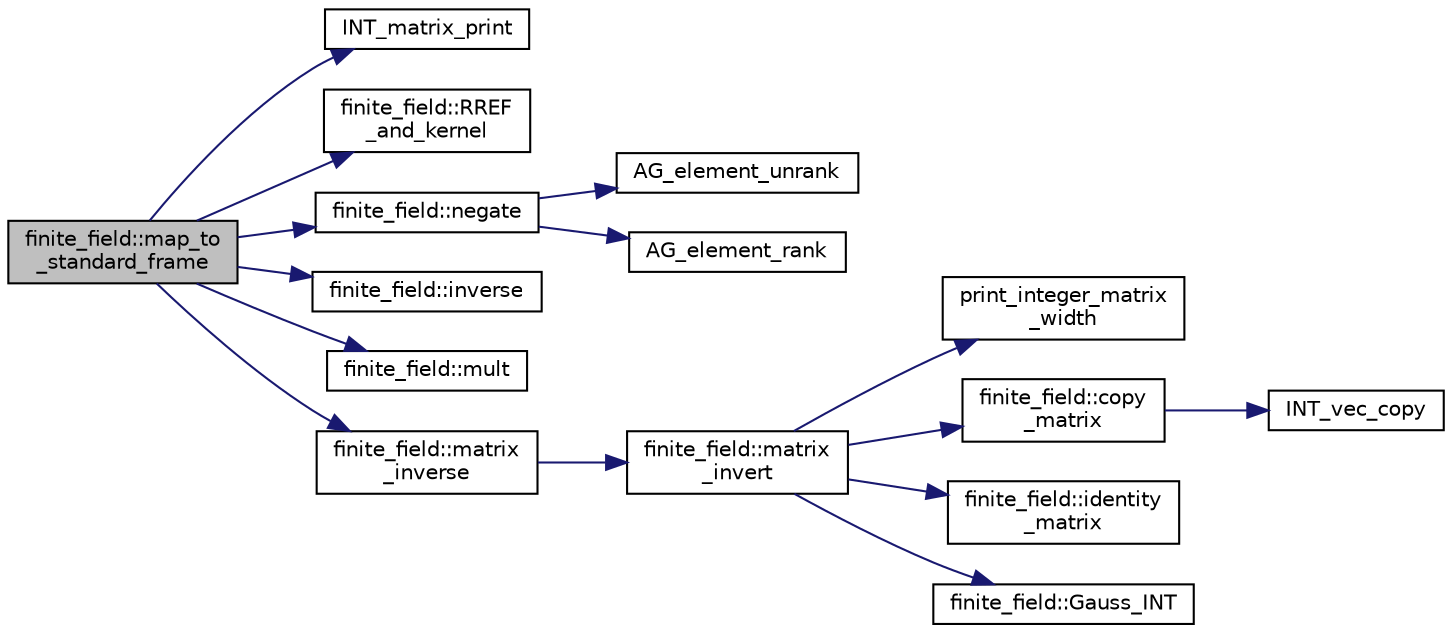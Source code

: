 digraph "finite_field::map_to_standard_frame"
{
  edge [fontname="Helvetica",fontsize="10",labelfontname="Helvetica",labelfontsize="10"];
  node [fontname="Helvetica",fontsize="10",shape=record];
  rankdir="LR";
  Node8502 [label="finite_field::map_to\l_standard_frame",height=0.2,width=0.4,color="black", fillcolor="grey75", style="filled", fontcolor="black"];
  Node8502 -> Node8503 [color="midnightblue",fontsize="10",style="solid",fontname="Helvetica"];
  Node8503 [label="INT_matrix_print",height=0.2,width=0.4,color="black", fillcolor="white", style="filled",URL="$d5/db4/io__and__os_8h.html#afd4180a24bef3a2b584668a4eaf607ff"];
  Node8502 -> Node8504 [color="midnightblue",fontsize="10",style="solid",fontname="Helvetica"];
  Node8504 [label="finite_field::RREF\l_and_kernel",height=0.2,width=0.4,color="black", fillcolor="white", style="filled",URL="$df/d5a/classfinite__field.html#afdf51a97d36ccddcf8f9f969c3a10ed8"];
  Node8502 -> Node8505 [color="midnightblue",fontsize="10",style="solid",fontname="Helvetica"];
  Node8505 [label="finite_field::negate",height=0.2,width=0.4,color="black", fillcolor="white", style="filled",URL="$df/d5a/classfinite__field.html#aa9d798298f25d4a9262b5bc5f1733e31"];
  Node8505 -> Node8506 [color="midnightblue",fontsize="10",style="solid",fontname="Helvetica"];
  Node8506 [label="AG_element_unrank",height=0.2,width=0.4,color="black", fillcolor="white", style="filled",URL="$d4/d67/geometry_8h.html#a4a33b86c87b2879b97cfa1327abe2885"];
  Node8505 -> Node8507 [color="midnightblue",fontsize="10",style="solid",fontname="Helvetica"];
  Node8507 [label="AG_element_rank",height=0.2,width=0.4,color="black", fillcolor="white", style="filled",URL="$d4/d67/geometry_8h.html#ab2ac908d07dd8038fd996e26bdc75c17"];
  Node8502 -> Node8508 [color="midnightblue",fontsize="10",style="solid",fontname="Helvetica"];
  Node8508 [label="finite_field::inverse",height=0.2,width=0.4,color="black", fillcolor="white", style="filled",URL="$df/d5a/classfinite__field.html#a69f2a12c01e70b7ce2d115c5221c9cdd"];
  Node8502 -> Node8509 [color="midnightblue",fontsize="10",style="solid",fontname="Helvetica"];
  Node8509 [label="finite_field::mult",height=0.2,width=0.4,color="black", fillcolor="white", style="filled",URL="$df/d5a/classfinite__field.html#a24fb5917aa6d4d656fd855b7f44a13b0"];
  Node8502 -> Node8510 [color="midnightblue",fontsize="10",style="solid",fontname="Helvetica"];
  Node8510 [label="finite_field::matrix\l_inverse",height=0.2,width=0.4,color="black", fillcolor="white", style="filled",URL="$df/d5a/classfinite__field.html#a3ef088739ceac47367f4b328697726a5"];
  Node8510 -> Node8511 [color="midnightblue",fontsize="10",style="solid",fontname="Helvetica"];
  Node8511 [label="finite_field::matrix\l_invert",height=0.2,width=0.4,color="black", fillcolor="white", style="filled",URL="$df/d5a/classfinite__field.html#a4c017c0edc20fefef3da0db4ef4248f7"];
  Node8511 -> Node8512 [color="midnightblue",fontsize="10",style="solid",fontname="Helvetica"];
  Node8512 [label="print_integer_matrix\l_width",height=0.2,width=0.4,color="black", fillcolor="white", style="filled",URL="$d5/db4/io__and__os_8h.html#aa78f3e73fc2179251bd15adbcc31573f"];
  Node8511 -> Node8513 [color="midnightblue",fontsize="10",style="solid",fontname="Helvetica"];
  Node8513 [label="finite_field::copy\l_matrix",height=0.2,width=0.4,color="black", fillcolor="white", style="filled",URL="$df/d5a/classfinite__field.html#a2bfe6d4feabc4f27d253c7702ef9b8cb"];
  Node8513 -> Node8514 [color="midnightblue",fontsize="10",style="solid",fontname="Helvetica"];
  Node8514 [label="INT_vec_copy",height=0.2,width=0.4,color="black", fillcolor="white", style="filled",URL="$df/dbf/sajeeb_8_c.html#ac2d875e27e009af6ec04d17254d11075"];
  Node8511 -> Node8515 [color="midnightblue",fontsize="10",style="solid",fontname="Helvetica"];
  Node8515 [label="finite_field::identity\l_matrix",height=0.2,width=0.4,color="black", fillcolor="white", style="filled",URL="$df/d5a/classfinite__field.html#a4688997f80b8721560bccec986c23413"];
  Node8511 -> Node8516 [color="midnightblue",fontsize="10",style="solid",fontname="Helvetica"];
  Node8516 [label="finite_field::Gauss_INT",height=0.2,width=0.4,color="black", fillcolor="white", style="filled",URL="$df/d5a/classfinite__field.html#adb676d2e80341b53751326e3a58beb11"];
}
